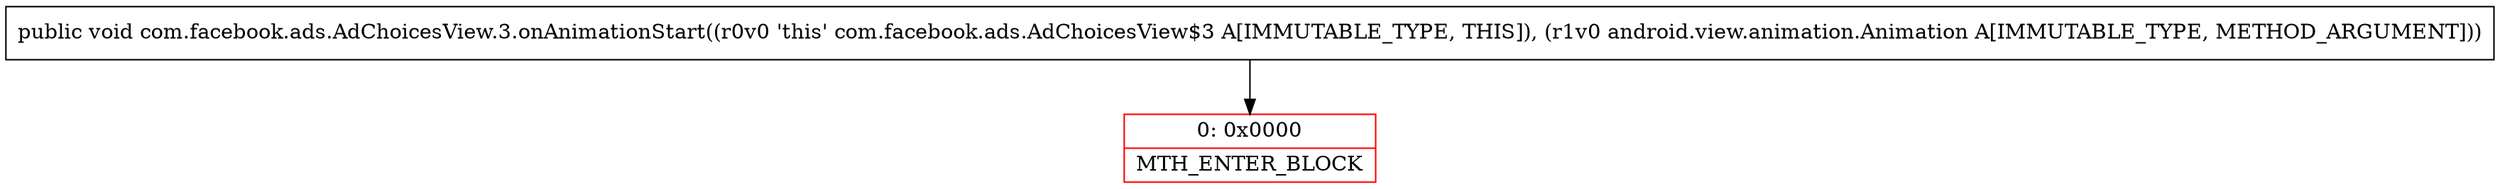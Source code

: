 digraph "CFG forcom.facebook.ads.AdChoicesView.3.onAnimationStart(Landroid\/view\/animation\/Animation;)V" {
subgraph cluster_Region_1381186457 {
label = "R(0)";
node [shape=record,color=blue];
}
Node_0 [shape=record,color=red,label="{0\:\ 0x0000|MTH_ENTER_BLOCK\l}"];
MethodNode[shape=record,label="{public void com.facebook.ads.AdChoicesView.3.onAnimationStart((r0v0 'this' com.facebook.ads.AdChoicesView$3 A[IMMUTABLE_TYPE, THIS]), (r1v0 android.view.animation.Animation A[IMMUTABLE_TYPE, METHOD_ARGUMENT])) }"];
MethodNode -> Node_0;
}

